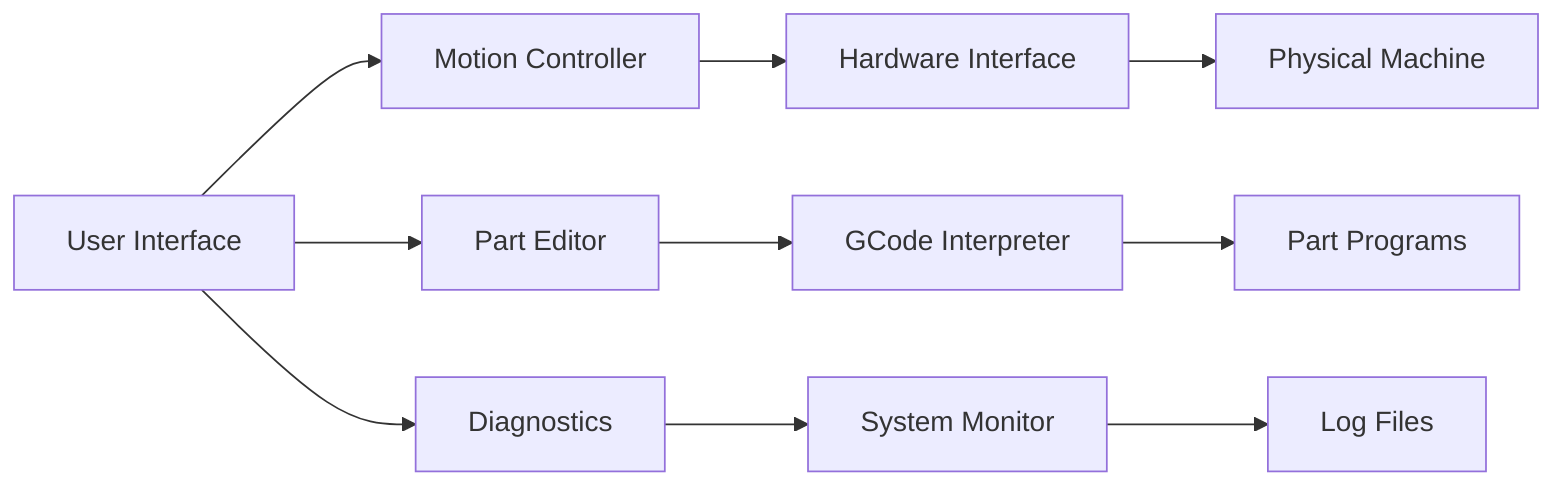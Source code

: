graph LR
    A[User Interface] --> B[Motion Controller]
    A --> C[Part Editor]
    A --> D[Diagnostics]
    B --> E[Hardware Interface]
    C --> F[GCode Interpreter]
    D --> G[System Monitor]
    E --> H[Physical Machine]
    F --> I[Part Programs]
    G --> J[Log Files]